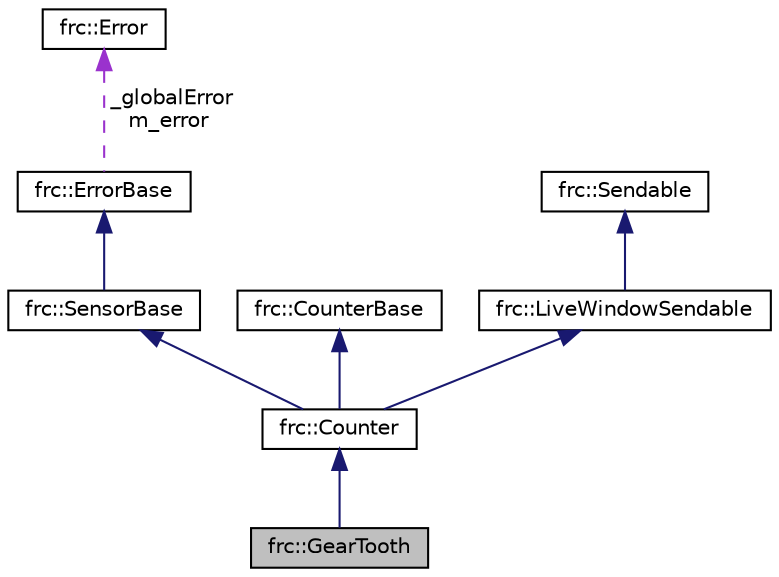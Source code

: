 digraph "frc::GearTooth"
{
  edge [fontname="Helvetica",fontsize="10",labelfontname="Helvetica",labelfontsize="10"];
  node [fontname="Helvetica",fontsize="10",shape=record];
  Node1 [label="frc::GearTooth",height=0.2,width=0.4,color="black", fillcolor="grey75", style="filled", fontcolor="black"];
  Node2 -> Node1 [dir="back",color="midnightblue",fontsize="10",style="solid",fontname="Helvetica"];
  Node2 [label="frc::Counter",height=0.2,width=0.4,color="black", fillcolor="white", style="filled",URL="$classfrc_1_1Counter.html",tooltip="Class for counting the number of ticks on a digital input channel. "];
  Node3 -> Node2 [dir="back",color="midnightblue",fontsize="10",style="solid",fontname="Helvetica"];
  Node3 [label="frc::SensorBase",height=0.2,width=0.4,color="black", fillcolor="white", style="filled",URL="$classfrc_1_1SensorBase.html",tooltip="Base class for all sensors. "];
  Node4 -> Node3 [dir="back",color="midnightblue",fontsize="10",style="solid",fontname="Helvetica"];
  Node4 [label="frc::ErrorBase",height=0.2,width=0.4,color="black", fillcolor="white", style="filled",URL="$classfrc_1_1ErrorBase.html",tooltip="Base class for most objects. "];
  Node5 -> Node4 [dir="back",color="darkorchid3",fontsize="10",style="dashed",label=" _globalError\nm_error" ,fontname="Helvetica"];
  Node5 [label="frc::Error",height=0.2,width=0.4,color="black", fillcolor="white", style="filled",URL="$classfrc_1_1Error.html",tooltip="Error object represents a library error. "];
  Node6 -> Node2 [dir="back",color="midnightblue",fontsize="10",style="solid",fontname="Helvetica"];
  Node6 [label="frc::CounterBase",height=0.2,width=0.4,color="black", fillcolor="white", style="filled",URL="$classfrc_1_1CounterBase.html",tooltip="Interface for counting the number of ticks on a digital input channel. "];
  Node7 -> Node2 [dir="back",color="midnightblue",fontsize="10",style="solid",fontname="Helvetica"];
  Node7 [label="frc::LiveWindowSendable",height=0.2,width=0.4,color="black", fillcolor="white", style="filled",URL="$classfrc_1_1LiveWindowSendable.html",tooltip="Live Window Sendable is a special type of object sendable to the live window. "];
  Node8 -> Node7 [dir="back",color="midnightblue",fontsize="10",style="solid",fontname="Helvetica"];
  Node8 [label="frc::Sendable",height=0.2,width=0.4,color="black", fillcolor="white", style="filled",URL="$classfrc_1_1Sendable.html"];
}
